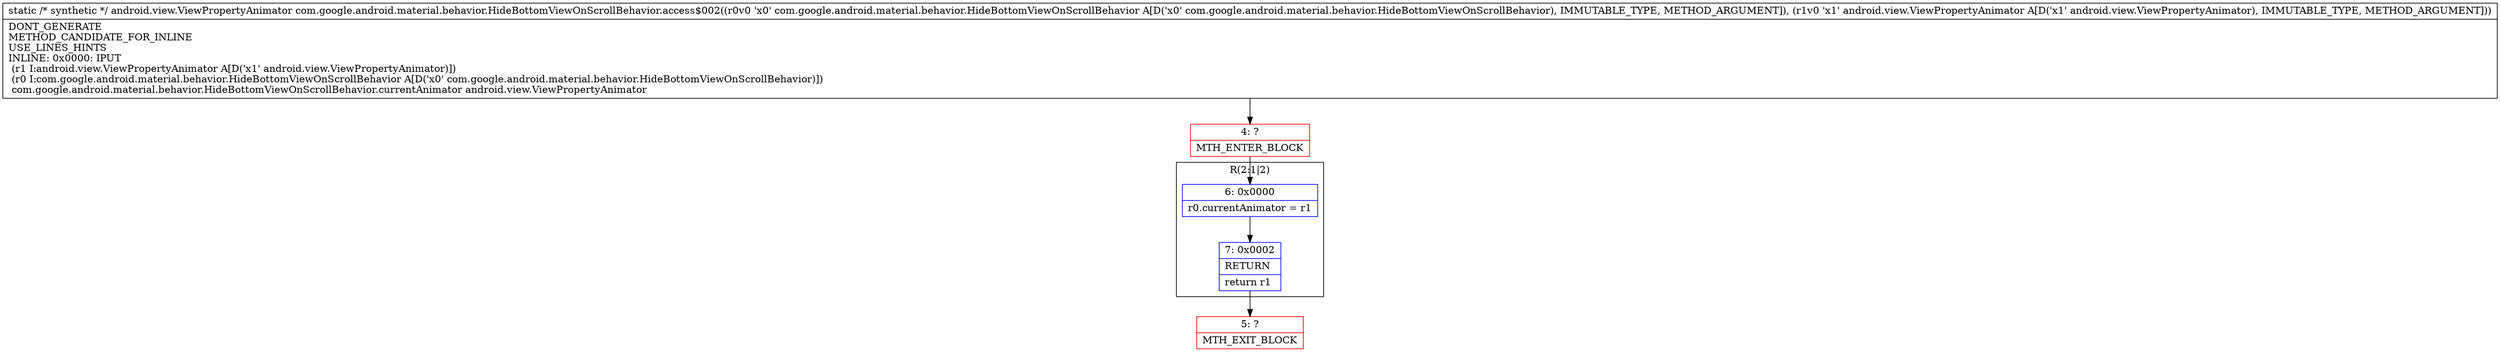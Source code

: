 digraph "CFG forcom.google.android.material.behavior.HideBottomViewOnScrollBehavior.access$002(Lcom\/google\/android\/material\/behavior\/HideBottomViewOnScrollBehavior;Landroid\/view\/ViewPropertyAnimator;)Landroid\/view\/ViewPropertyAnimator;" {
subgraph cluster_Region_690601359 {
label = "R(2:1|2)";
node [shape=record,color=blue];
Node_6 [shape=record,label="{6\:\ 0x0000|r0.currentAnimator = r1\l}"];
Node_7 [shape=record,label="{7\:\ 0x0002|RETURN\l|return r1\l}"];
}
Node_4 [shape=record,color=red,label="{4\:\ ?|MTH_ENTER_BLOCK\l}"];
Node_5 [shape=record,color=red,label="{5\:\ ?|MTH_EXIT_BLOCK\l}"];
MethodNode[shape=record,label="{static \/* synthetic *\/ android.view.ViewPropertyAnimator com.google.android.material.behavior.HideBottomViewOnScrollBehavior.access$002((r0v0 'x0' com.google.android.material.behavior.HideBottomViewOnScrollBehavior A[D('x0' com.google.android.material.behavior.HideBottomViewOnScrollBehavior), IMMUTABLE_TYPE, METHOD_ARGUMENT]), (r1v0 'x1' android.view.ViewPropertyAnimator A[D('x1' android.view.ViewPropertyAnimator), IMMUTABLE_TYPE, METHOD_ARGUMENT]))  | DONT_GENERATE\lMETHOD_CANDIDATE_FOR_INLINE\lUSE_LINES_HINTS\lINLINE: 0x0000: IPUT  \l  (r1 I:android.view.ViewPropertyAnimator A[D('x1' android.view.ViewPropertyAnimator)])\l  (r0 I:com.google.android.material.behavior.HideBottomViewOnScrollBehavior A[D('x0' com.google.android.material.behavior.HideBottomViewOnScrollBehavior)])\l com.google.android.material.behavior.HideBottomViewOnScrollBehavior.currentAnimator android.view.ViewPropertyAnimator\l}"];
MethodNode -> Node_4;Node_6 -> Node_7;
Node_7 -> Node_5;
Node_4 -> Node_6;
}


